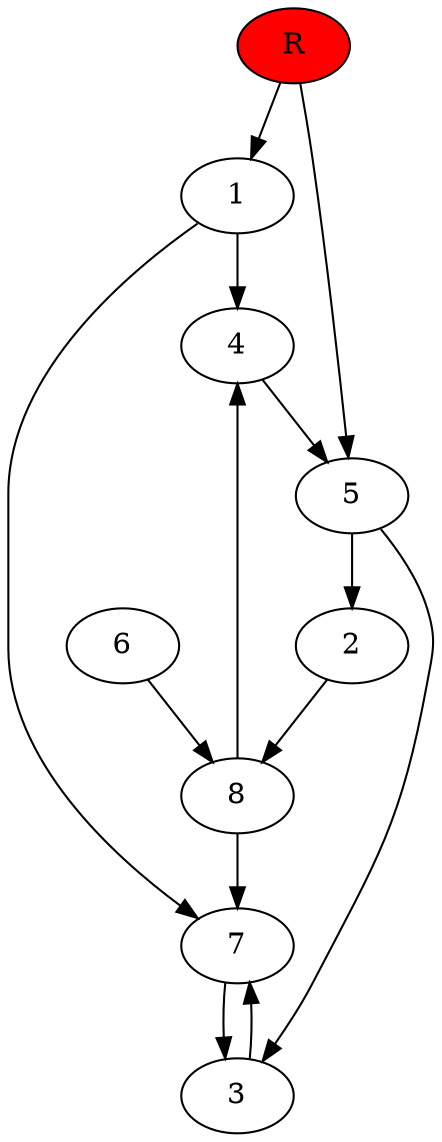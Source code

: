 digraph prb59292 {
	1
	2
	3
	4
	5
	6
	7
	8
	R [fillcolor="#ff0000" style=filled]
	1 -> 4
	1 -> 7
	2 -> 8
	3 -> 7
	4 -> 5
	5 -> 2
	5 -> 3
	6 -> 8
	7 -> 3
	8 -> 4
	8 -> 7
	R -> 1
	R -> 5
}
